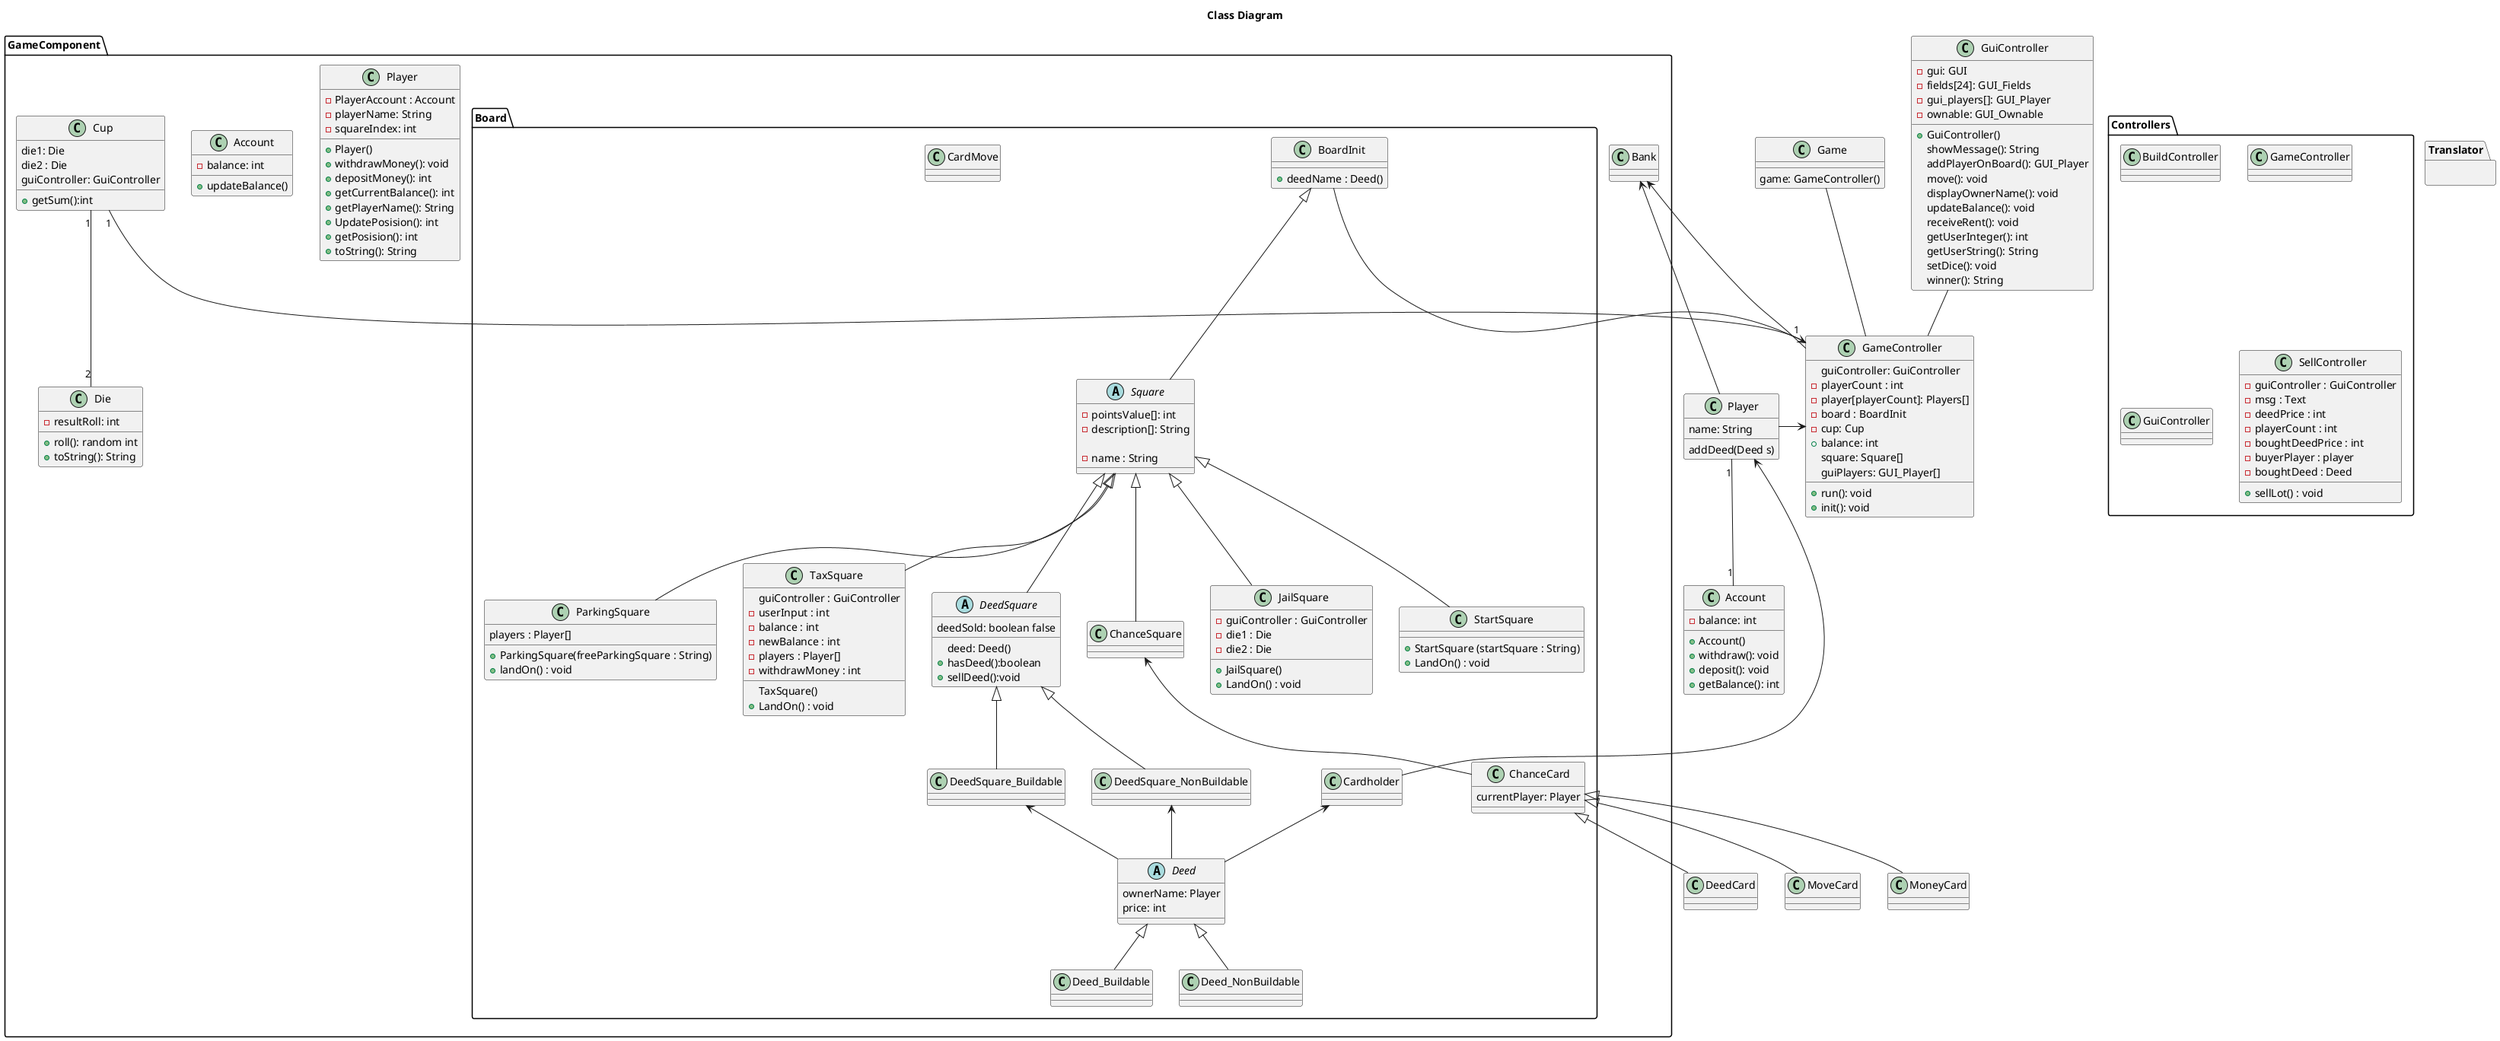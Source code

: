 @startuml

title Class Diagram
package "Controllers"{
class BuildController{
}
class GameController{
}

class GuiController{}
class SellController{
- guiController : GuiController
- msg : Text
- deedPrice : int
- playerCount : int
- boughtDeedPrice : int
- buyerPlayer : player
- boughtDeed : Deed

+ sellLot() : void
}
}

package "GameComponent"{
package "Board"{
class Square {
-pointsValue[]: int
-description[]: String

}

class BoardInit {
+deedName : Deed()

}

abstract class Square {
- name : String
}

abstract class DeedSquare {
deed: Deed()
deedSold: boolean false
+hasDeed():boolean
+sellDeed():void

}

class DeedSquare_Buildable {

}

class DeedSquare_NonBuildable {}

abstract class Deed {
ownerName: Player
price: int

}
class ChanceCard {
currentPlayer: Player

}

class CardMove {

}

class Cardholder {}
class Deed_Buildable{}

class Deed_NonBuildable{}
class ChanceSquare {}

class ChanceCard {}

class JailSquare {
- guiController : GuiController
- die1 : Die
- die2 : Die

+ JailSquare()
+ LandOn() : void
}

class StartSquare {
+ StartSquare (startSquare : String)
+ LandOn() : void
}

class ParkingSquare {
players : Player[]

+ ParkingSquare(freeParkingSquare : String)
+ landOn() : void
}
class TaxSquare{
guiController : GuiController
- userInput : int
- balance : int
- newBalance : int
- players : Player[]
- withdrawMoney : int

TaxSquare()
+ LandOn() : void
}
}

class Cup{
die1: Die
die2 : Die
guiController: GuiController
+getSum():int
}

class Die {
-resultRoll: int

+roll(): random int
+toString(): String
}

class Player{
-PlayerAccount : Account
-playerName: String
-squareIndex: int
+Player()
+withdrawMoney(): void
+depositMoney(): int
+getCurrentBalance(): int
+getPlayerName(): String
+UpdatePosision(): int
+getPosision(): int
+toString(): String

}

class Account{
-balance: int
+updateBalance()

}
class Bank {
}

}
package "Translator"{}
class Game{
game: GameController()
}





class GameController {
guiController: GuiController
-playerCount : int
-player[playerCount]: Players[]
-board : BoardInit
-cup: Cup
+balance: int
square: Square[]
guiPlayers: GUI_Player[]

+run(): void
+init(): void

}





class Player {
name: String
addDeed(Deed s)

}

class Account {
-balance: int
+Account()
+withdraw(): void
+deposit(): void
+getBalance(): int

}



class GuiController{
-gui: GUI
-fields[24]: GUI_Fields
-gui_players[]: GUI_Player
-ownable: GUI_Ownable
+GuiController()
showMessage(): String
addPlayerOnBoard(): GUI_Player
move(): void
displayOwnerName(): void
updateBalance(): void
receiveRent(): void
getUserInteger(): int
getUserString(): String
setDice(): void
winner(): String
}





Bank <-down- GameController

Bank <-down- Player

GameController -up- Game

GuiController -down- GameController

GameController <-down- BoardInit

BoardInit <|-down- Square

Square <|-down- DeedSquare

Square <|-down- TaxSquare

DeedSquare <|-down- DeedSquare_Buildable

DeedSquare <|-down- DeedSquare_NonBuildable

DeedSquare_Buildable <-down- Deed

DeedSquare_NonBuildable <-down- Deed


Deed <|-down- Deed_Buildable

Deed <|-down- Deed_NonBuildable

Square  <|-down- ChanceSquare

ChanceSquare <-down- ChanceCard

Square  <|-down- JailSquare

Square  <|-down- StartSquare

Square  <|-down- ParkingSquare

ChanceCard <|-down- MoveCard

ChanceCard <|-down- MoneyCard

ChanceCard <|-down- DeedCard

Player <-left- Cardholder

Cardholder <-down- Deed



GameController <-left- Player

GameController "1" -right- "1" Cup




Cup "1" -down- "2" Die

Player "1" -down- "1" Account

@enduml


